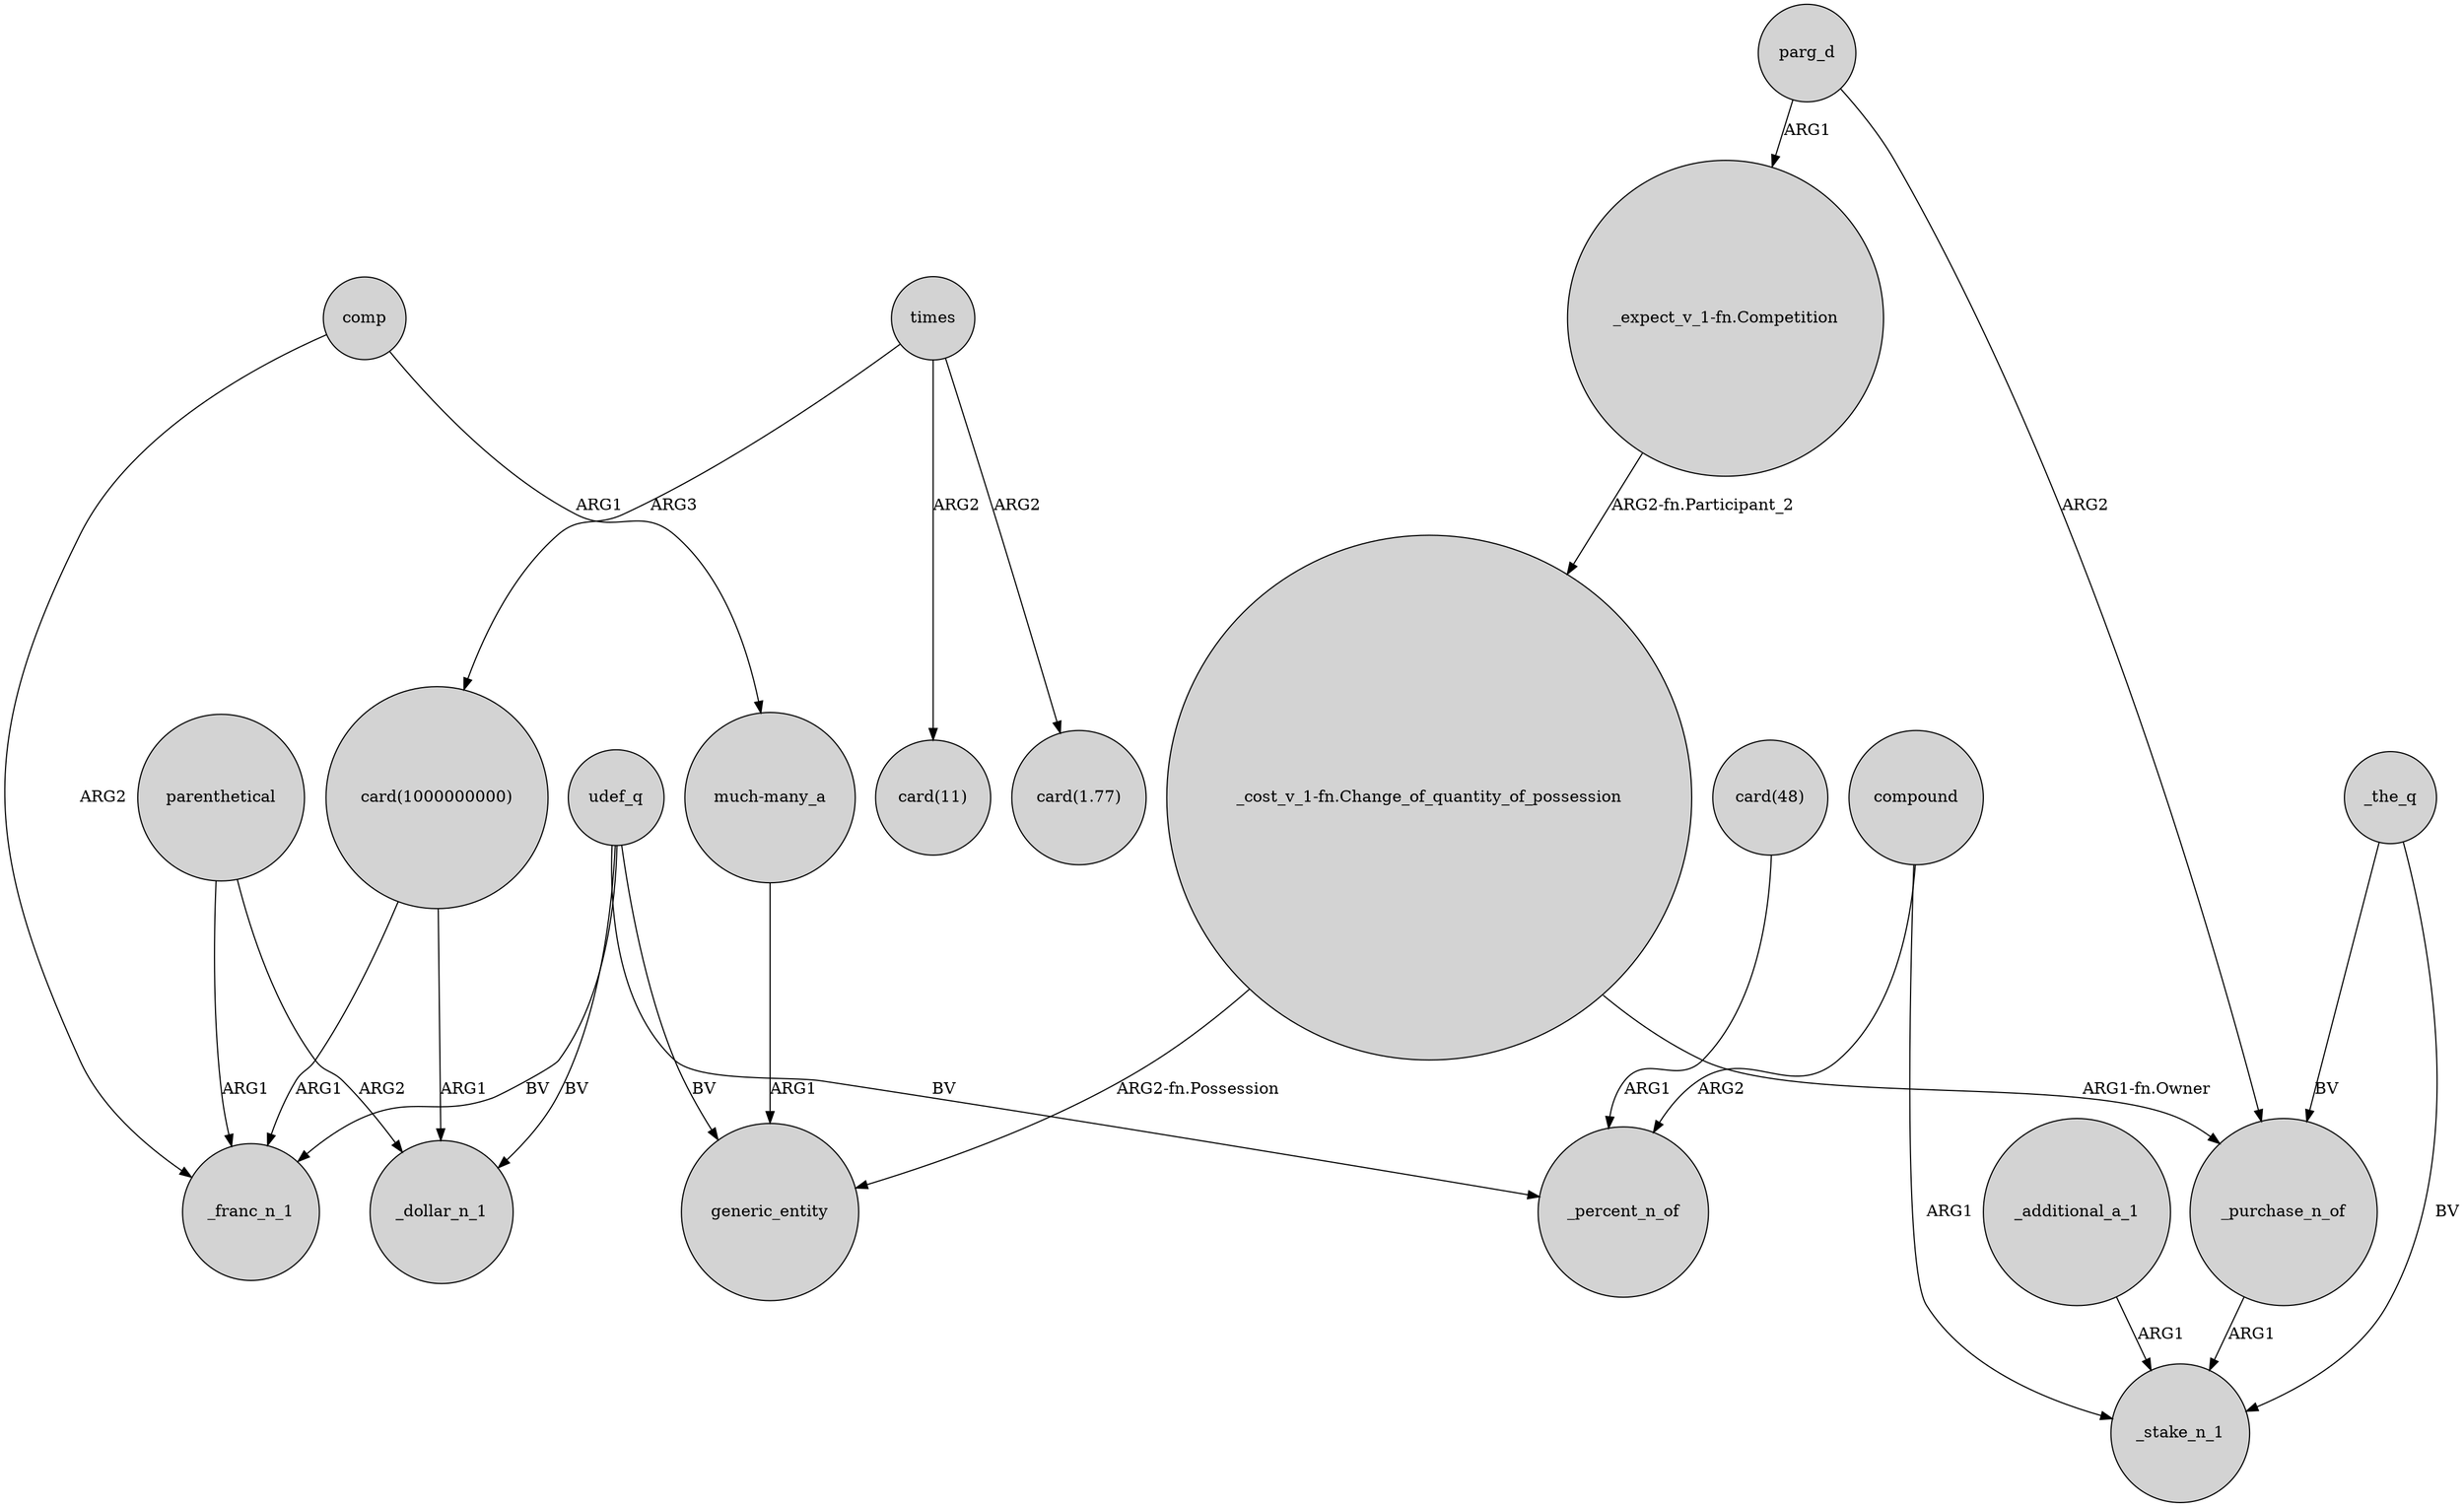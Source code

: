 digraph {
	node [shape=circle style=filled]
	"card(1000000000)" -> _dollar_n_1 [label=ARG1]
	times -> "card(11)" [label=ARG2]
	_the_q -> _stake_n_1 [label=BV]
	"card(48)" -> _percent_n_of [label=ARG1]
	times -> "card(1000000000)" [label=ARG3]
	udef_q -> generic_entity [label=BV]
	"card(1000000000)" -> _franc_n_1 [label=ARG1]
	comp -> "much-many_a" [label=ARG1]
	udef_q -> _franc_n_1 [label=BV]
	comp -> _franc_n_1 [label=ARG2]
	"much-many_a" -> generic_entity [label=ARG1]
	_purchase_n_of -> _stake_n_1 [label=ARG1]
	_the_q -> _purchase_n_of [label=BV]
	udef_q -> _percent_n_of [label=BV]
	times -> "card(1.77)" [label=ARG2]
	compound -> _stake_n_1 [label=ARG1]
	compound -> _percent_n_of [label=ARG2]
	udef_q -> _dollar_n_1 [label=BV]
	"_cost_v_1-fn.Change_of_quantity_of_possession" -> generic_entity [label="ARG2-fn.Possession"]
	parg_d -> "_expect_v_1-fn.Competition" [label=ARG1]
	_additional_a_1 -> _stake_n_1 [label=ARG1]
	"_expect_v_1-fn.Competition" -> "_cost_v_1-fn.Change_of_quantity_of_possession" [label="ARG2-fn.Participant_2"]
	parenthetical -> _dollar_n_1 [label=ARG2]
	parenthetical -> _franc_n_1 [label=ARG1]
	"_cost_v_1-fn.Change_of_quantity_of_possession" -> _purchase_n_of [label="ARG1-fn.Owner"]
	parg_d -> _purchase_n_of [label=ARG2]
}
